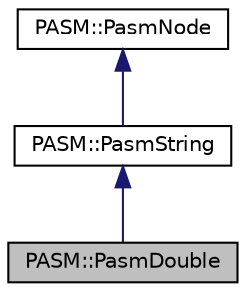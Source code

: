 digraph "PASM::PasmDouble"
{
  edge [fontname="Helvetica",fontsize="10",labelfontname="Helvetica",labelfontsize="10"];
  node [fontname="Helvetica",fontsize="10",shape=record];
  Node3 [label="PASM::PasmDouble",height=0.2,width=0.4,color="black", fillcolor="grey75", style="filled", fontcolor="black"];
  Node4 -> Node3 [dir="back",color="midnightblue",fontsize="10",style="solid"];
  Node4 [label="PASM::PasmString",height=0.2,width=0.4,color="black", fillcolor="white", style="filled",URL="$classPASM_1_1PasmString.html"];
  Node5 -> Node4 [dir="back",color="midnightblue",fontsize="10",style="solid"];
  Node5 [label="PASM::PasmNode",height=0.2,width=0.4,color="black", fillcolor="white", style="filled",URL="$classPASM_1_1PasmNode.html"];
}
